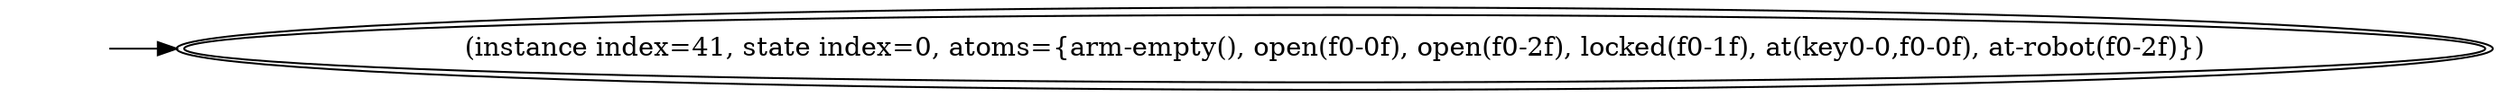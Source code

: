 digraph {
rankdir="LR"
s0[peripheries=2,label="(instance index=41, state index=0, atoms={arm-empty(), open(f0-0f), open(f0-2f), locked(f0-1f), at(key0-0,f0-0f), at-robot(f0-2f)})"]
Dangling [ label = "", style = invis ]
{ rank = same; Dangling }
Dangling -> s0
{ rank = same; s0}
{
}
}
